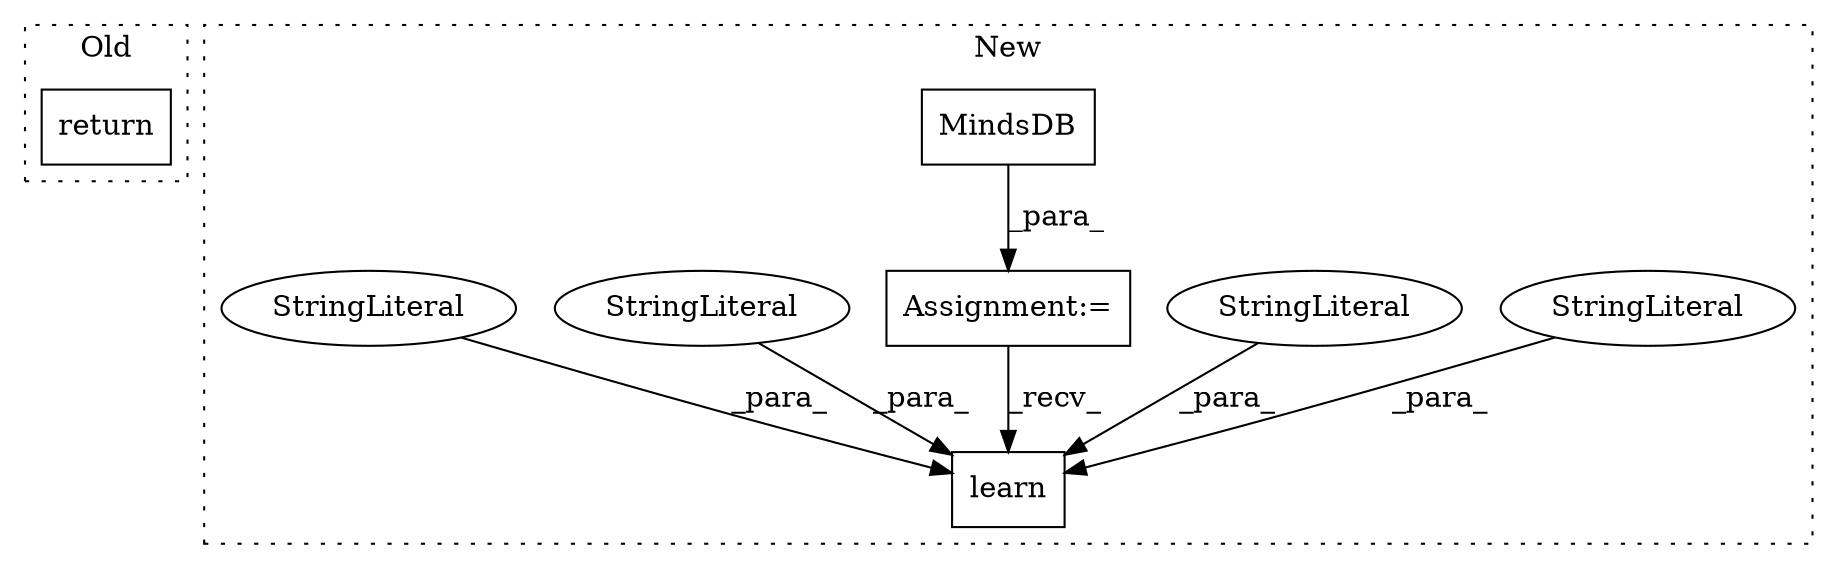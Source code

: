 digraph G {
subgraph cluster0 {
1 [label="return" a="41" s="3809" l="7" shape="box"];
label = "Old";
style="dotted";
}
subgraph cluster1 {
2 [label="learn" a="32" s="3732,3999" l="6,1" shape="box"];
3 [label="StringLiteral" a="45" s="3738" l="183" shape="ellipse"];
4 [label="StringLiteral" a="45" s="3922" l="4" shape="ellipse"];
5 [label="Assignment:=" a="7" s="3712" l="1" shape="box"];
6 [label="MindsDB" a="32" s="3713" l="9" shape="box"];
7 [label="StringLiteral" a="45" s="3967" l="12" shape="ellipse"];
8 [label="StringLiteral" a="45" s="3956" l="10" shape="ellipse"];
label = "New";
style="dotted";
}
3 -> 2 [label="_para_"];
4 -> 2 [label="_para_"];
5 -> 2 [label="_recv_"];
6 -> 5 [label="_para_"];
7 -> 2 [label="_para_"];
8 -> 2 [label="_para_"];
}